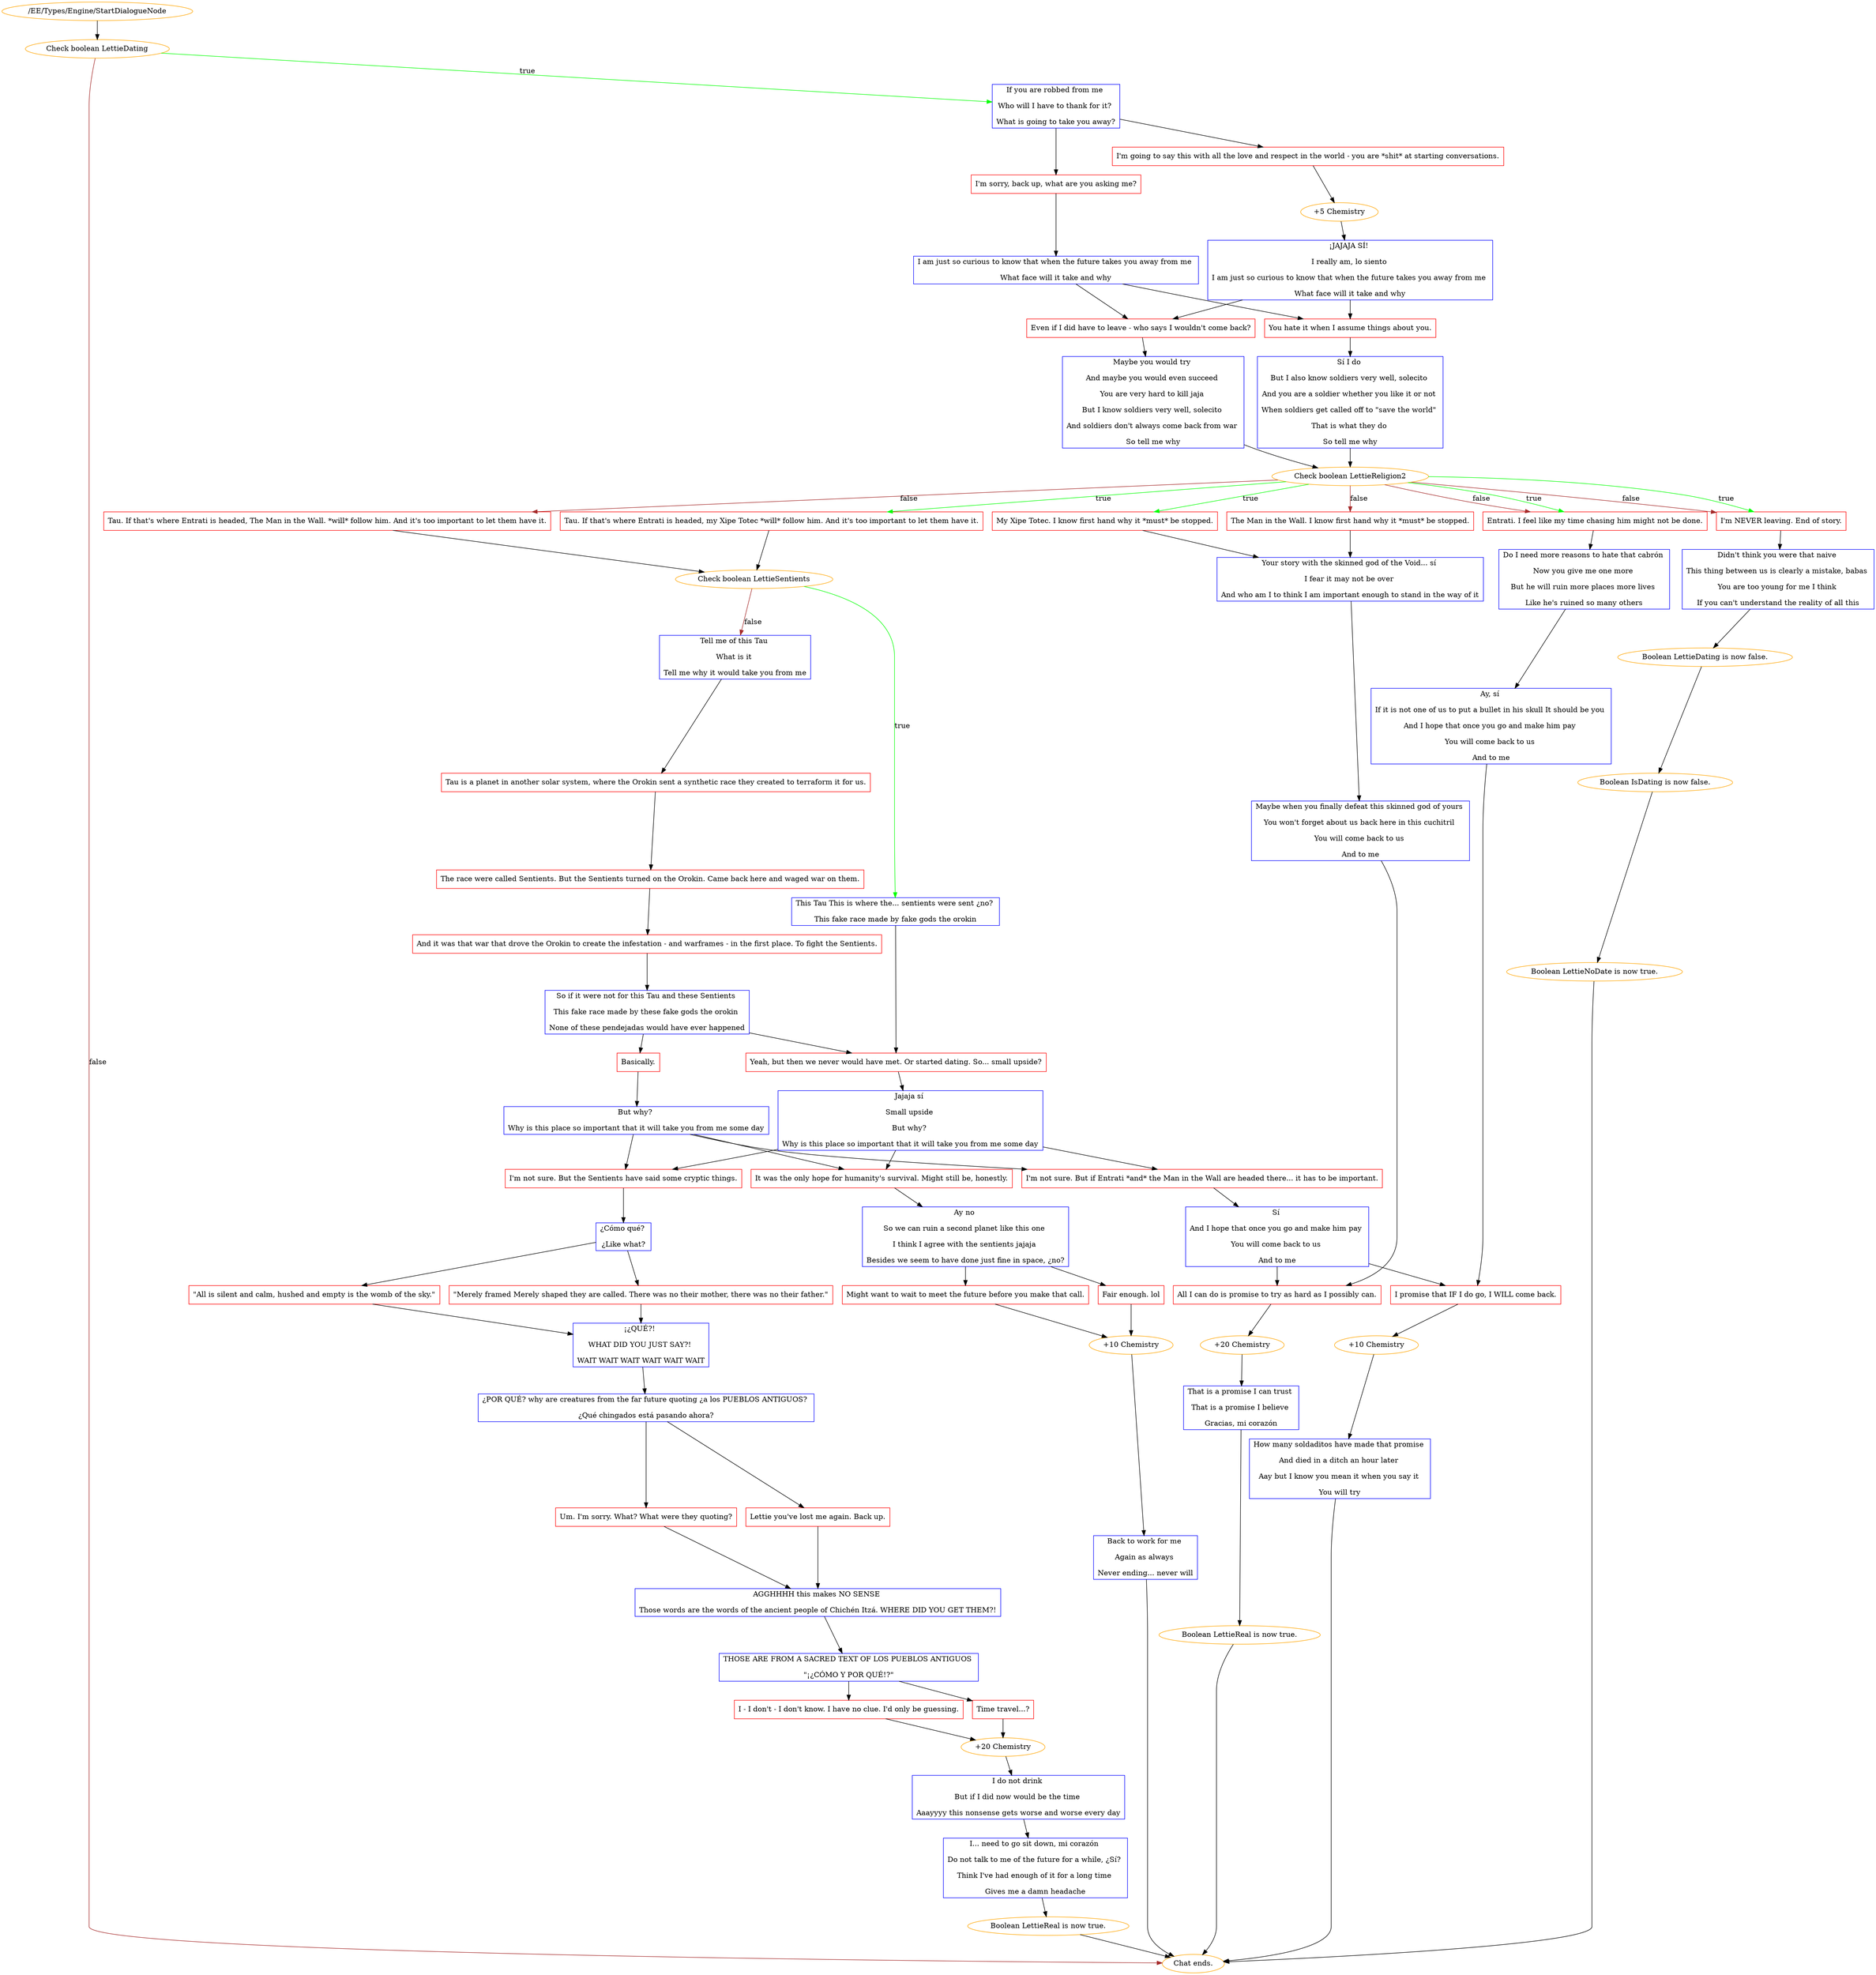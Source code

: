 digraph {
	2314 [label="/EE/Types/Engine/StartDialogueNode",color=orange];
		2314 -> 2315;
	2315 [label="Check boolean LettieDating",color=orange];
		2315 -> 2317 [label=true,color=green];
		2315 -> "Chat ends." [label=false,color=brown];
	2317 [label="If you are robbed from me 
Who will I have to thank for it? 
What is going to take you away?",shape=box,color=blue];
		2317 -> 2318;
		2317 -> 2319;
	"Chat ends." [color=orange];
	2318 [label="I'm going to say this with all the love and respect in the world - you are *shit* at starting conversations.",shape=box,color=red];
		2318 -> 2322;
	2319 [label="I'm sorry, back up, what are you asking me?",shape=box,color=red];
		2319 -> 2321;
	2322 [label="+5 Chemistry",color=orange];
		2322 -> 2320;
	2321 [label="I am just so curious to know that when the future takes you away from me 
What face will it take and why",shape=box,color=blue];
		2321 -> 2323;
		2321 -> 2325;
	2320 [label="¡JAJAJA SÍ! 
I really am, lo siento 
I am just so curious to know that when the future takes you away from me 
What face will it take and why",shape=box,color=blue];
		2320 -> 2323;
		2320 -> 2325;
	2323 [label="Even if I did have to leave - who says I wouldn't come back?",shape=box,color=red];
		2323 -> 2324;
	2325 [label="You hate it when I assume things about you.",shape=box,color=red];
		2325 -> 2326;
	2324 [label="Maybe you would try 
And maybe you would even succeed 
You are very hard to kill jaja 
But I know soldiers very well, solecito 
And soldiers don't always come back from war 
So tell me why",shape=box,color=blue];
		2324 -> 2328;
	2326 [label="Sí I do 
But I also know soldiers very well, solecito 
And you are a soldier whether you like it or not 
When soldiers get called off to \"save the world\" 
That is what they do 
So tell me why",shape=box,color=blue];
		2326 -> 2328;
	2328 [label="Check boolean LettieReligion2",color=orange];
		2328 -> 2327 [label=true,color=green];
		2328 -> 2329 [label=true,color=green];
		2328 -> 2330 [label=true,color=green];
		2328 -> 2333 [label=true,color=green];
		2328 -> 2327 [label=false,color=brown];
		2328 -> 2331 [label=false,color=brown];
		2328 -> 2332 [label=false,color=brown];
		2328 -> 2333 [label=false,color=brown];
	2327 [label="Entrati. I feel like my time chasing him might not be done.",shape=box,color=red];
		2327 -> 2334;
	2329 [label="My Xipe Totec. I know first hand why it *must* be stopped.",shape=box,color=red];
		2329 -> 2335;
	2330 [label="Tau. If that's where Entrati is headed, my Xipe Totec *will* follow him. And it's too important to let them have it.",shape=box,color=red];
		2330 -> 2336;
	2333 [label="I'm NEVER leaving. End of story.",shape=box,color=red];
		2333 -> 2337;
	2331 [label="The Man in the Wall. I know first hand why it *must* be stopped.",shape=box,color=red];
		2331 -> 2335;
	2332 [label="Tau. If that's where Entrati is headed, The Man in the Wall. *will* follow him. And it's too important to let them have it.",shape=box,color=red];
		2332 -> 2336;
	2334 [label="Do I need more reasons to hate that cabrón 
Now you give me one more 
But he will ruin more places more lives 
Like he's ruined so many others",shape=box,color=blue];
		2334 -> 2338;
	2335 [label="Your story with the skinned god of the Void... sí 
I fear it may not be over 
And who am I to think I am important enough to stand in the way of it",shape=box,color=blue];
		2335 -> 2339;
	2336 [label="Check boolean LettieSentients",color=orange];
		2336 -> 2340 [label=true,color=green];
		2336 -> 2341 [label=false,color=brown];
	2337 [label="Didn't think you were that naive 
This thing between us is clearly a mistake, babas 
You are too young for me I think 
If you can't understand the reality of all this",shape=box,color=blue];
		2337 -> 2342;
	2338 [label="Ay, sí 
If it is not one of us to put a bullet in his skull It should be you 
And I hope that once you go and make him pay 
You will come back to us 
And to me",shape=box,color=blue];
		2338 -> 2364;
	2339 [label="Maybe when you finally defeat this skinned god of yours 
You won't forget about us back here in this cuchitril 
You will come back to us 
And to me",shape=box,color=blue];
		2339 -> 2365;
	2340 [label="This Tau This is where the... sentients were sent ¿no? 
This fake race made by fake gods the orokin",shape=box,color=blue];
		2340 -> 2350;
	2341 [label="Tell me of this Tau 
What is it 
Tell me why it would take you from me",shape=box,color=blue];
		2341 -> 2346;
	2342 [label="Boolean LettieDating is now false.",color=orange];
		2342 -> 2343;
	2364 [label="I promise that IF I do go, I WILL come back.",shape=box,color=red];
		2364 -> 2368;
	2365 [label="All I can do is promise to try as hard as I possibly can.",shape=box,color=red];
		2365 -> 2371;
	2350 [label="Yeah, but then we never would have met. Or started dating. So... small upside?",shape=box,color=red];
		2350 -> 2352;
	2346 [label="Tau is a planet in another solar system, where the Orokin sent a synthetic race they created to terraform it for us.",shape=box,color=red];
		2346 -> 2347;
	2343 [label="Boolean IsDating is now false.",color=orange];
		2343 -> 2344;
	2368 [label="+10 Chemistry",color=orange];
		2368 -> 2366;
	2371 [label="+20 Chemistry",color=orange];
		2371 -> 2367;
	2352 [label="Jajaja sí 
Small upside 
But why? 
Why is this place so important that it will take you from me some day",shape=box,color=blue];
		2352 -> 2354;
		2352 -> 2355;
		2352 -> 2356;
	2347 [label="The race were called Sentients. But the Sentients turned on the Orokin. Came back here and waged war on them.",shape=box,color=red];
		2347 -> 2348;
	2344 [label="Boolean LettieNoDate is now true.",color=orange];
		2344 -> "Chat ends.";
	2366 [label="How many soldaditos have made that promise 
And died in a ditch an hour later 
Aay but I know you mean it when you say it 
You will try",shape=box,color=blue];
		2366 -> "Chat ends.";
	2367 [label="That is a promise I can trust 
That is a promise I believe 
Gracias, mi corazón",shape=box,color=blue];
		2367 -> 2370;
	2354 [label="I'm not sure. But if Entrati *and* the Man in the Wall are headed there... it has to be important.",shape=box,color=red];
		2354 -> 2357;
	2355 [label="It was the only hope for humanity's survival. Might still be, honestly.",shape=box,color=red];
		2355 -> 2358;
	2356 [label="I'm not sure. But the Sentients have said some cryptic things.",shape=box,color=red];
		2356 -> 2360;
	2348 [label="And it was that war that drove the Orokin to create the infestation - and warframes - in the first place. To fight the Sentients.",shape=box,color=red];
		2348 -> 2349;
	"Chat ends." [color=orange];
	"Chat ends." [color=orange];
	2370 [label="Boolean LettieReal is now true.",color=orange];
		2370 -> "Chat ends.";
	2357 [label="Sí 
And I hope that once you go and make him pay 
You will come back to us 
And to me",shape=box,color=blue];
		2357 -> 2364;
		2357 -> 2365;
	2358 [label="Ay no 
So we can ruin a second planet like this one 
I think I agree with the sentients jajaja 
Besides we seem to have done just fine in space, ¿no?",shape=box,color=blue];
		2358 -> 2362;
		2358 -> 2363;
	2360 [label="¿Cómo qué? 
¿Like what?",shape=box,color=blue];
		2360 -> 2359;
		2360 -> 2361;
	2349 [label="So if it were not for this Tau and these Sentients 
This fake race made by these fake gods the orokin 
None of these pendejadas would have ever happened",shape=box,color=blue];
		2349 -> 2350;
		2349 -> 2351;
	"Chat ends." [color=orange];
	2362 [label="Fair enough. lol",shape=box,color=red];
		2362 -> 2375;
	2363 [label="Might want to wait to meet the future before you make that call.",shape=box,color=red];
		2363 -> 2375;
	2359 [label="\"All is silent and calm, hushed and empty is the womb of the sky.\"",shape=box,color=red];
		2359 -> 2376;
	2361 [label="\"Merely framed Merely shaped they are called. There was no their mother, there was no their father.\"",shape=box,color=red];
		2361 -> 2376;
	2351 [label="Basically.",shape=box,color=red];
		2351 -> 2353;
	2375 [label="+10 Chemistry",color=orange];
		2375 -> 2373;
	2376 [label="¡¿QUÉ?! 
WHAT DID YOU JUST SAY?! 
WAIT WAIT WAIT WAIT WAIT WAIT",shape=box,color=blue];
		2376 -> 2377;
	2353 [label="But why? 
Why is this place so important that it will take you from me some day",shape=box,color=blue];
		2353 -> 2354;
		2353 -> 2355;
		2353 -> 2356;
	2373 [label="Back to work for me 
Again as always 
Never ending... never will",shape=box,color=blue];
		2373 -> "Chat ends.";
	2377 [label="¿POR QUÉ? why are creatures from the far future quoting ¿a los PUEBLOS ANTIGUOS? 
¿Qué chingados está pasando ahora?",shape=box,color=blue];
		2377 -> 2378;
		2377 -> 2379;
	"Chat ends." [color=orange];
	2378 [label="Um. I'm sorry. What? What were they quoting?",shape=box,color=red];
		2378 -> 2380;
	2379 [label="Lettie you've lost me again. Back up.",shape=box,color=red];
		2379 -> 2380;
	2380 [label="AGGHHHH this makes NO SENSE 
Those words are the words of the ancient people of Chichén Itzá. WHERE DID YOU GET THEM?!",shape=box,color=blue];
		2380 -> 2381;
	2381 [label="THOSE ARE FROM A SACRED TEXT OF LOS PUEBLOS ANTIGUOS 
\"¡¿CÓMO Y POR QUÉ!?\"",shape=box,color=blue];
		2381 -> 2382;
		2381 -> 2383;
	2382 [label="I - I don't - I don't know. I have no clue. I'd only be guessing.",shape=box,color=red];
		2382 -> 2387;
	2383 [label="Time travel...?",shape=box,color=red];
		2383 -> 2387;
	2387 [label="+20 Chemistry",color=orange];
		2387 -> 2384;
	2384 [label="I do not drink 
But if I did now would be the time 
Aaayyyy this nonsense gets worse and worse every day",shape=box,color=blue];
		2384 -> 2385;
	2385 [label="I... need to go sit down, mi corazón 
Do not talk to me of the future for a while, ¿Sí? 
Think I've had enough of it for a long time 
Gives me a damn headache",shape=box,color=blue];
		2385 -> 2386;
	2386 [label="Boolean LettieReal is now true.",color=orange];
		2386 -> "Chat ends.";
	"Chat ends." [color=orange];
}